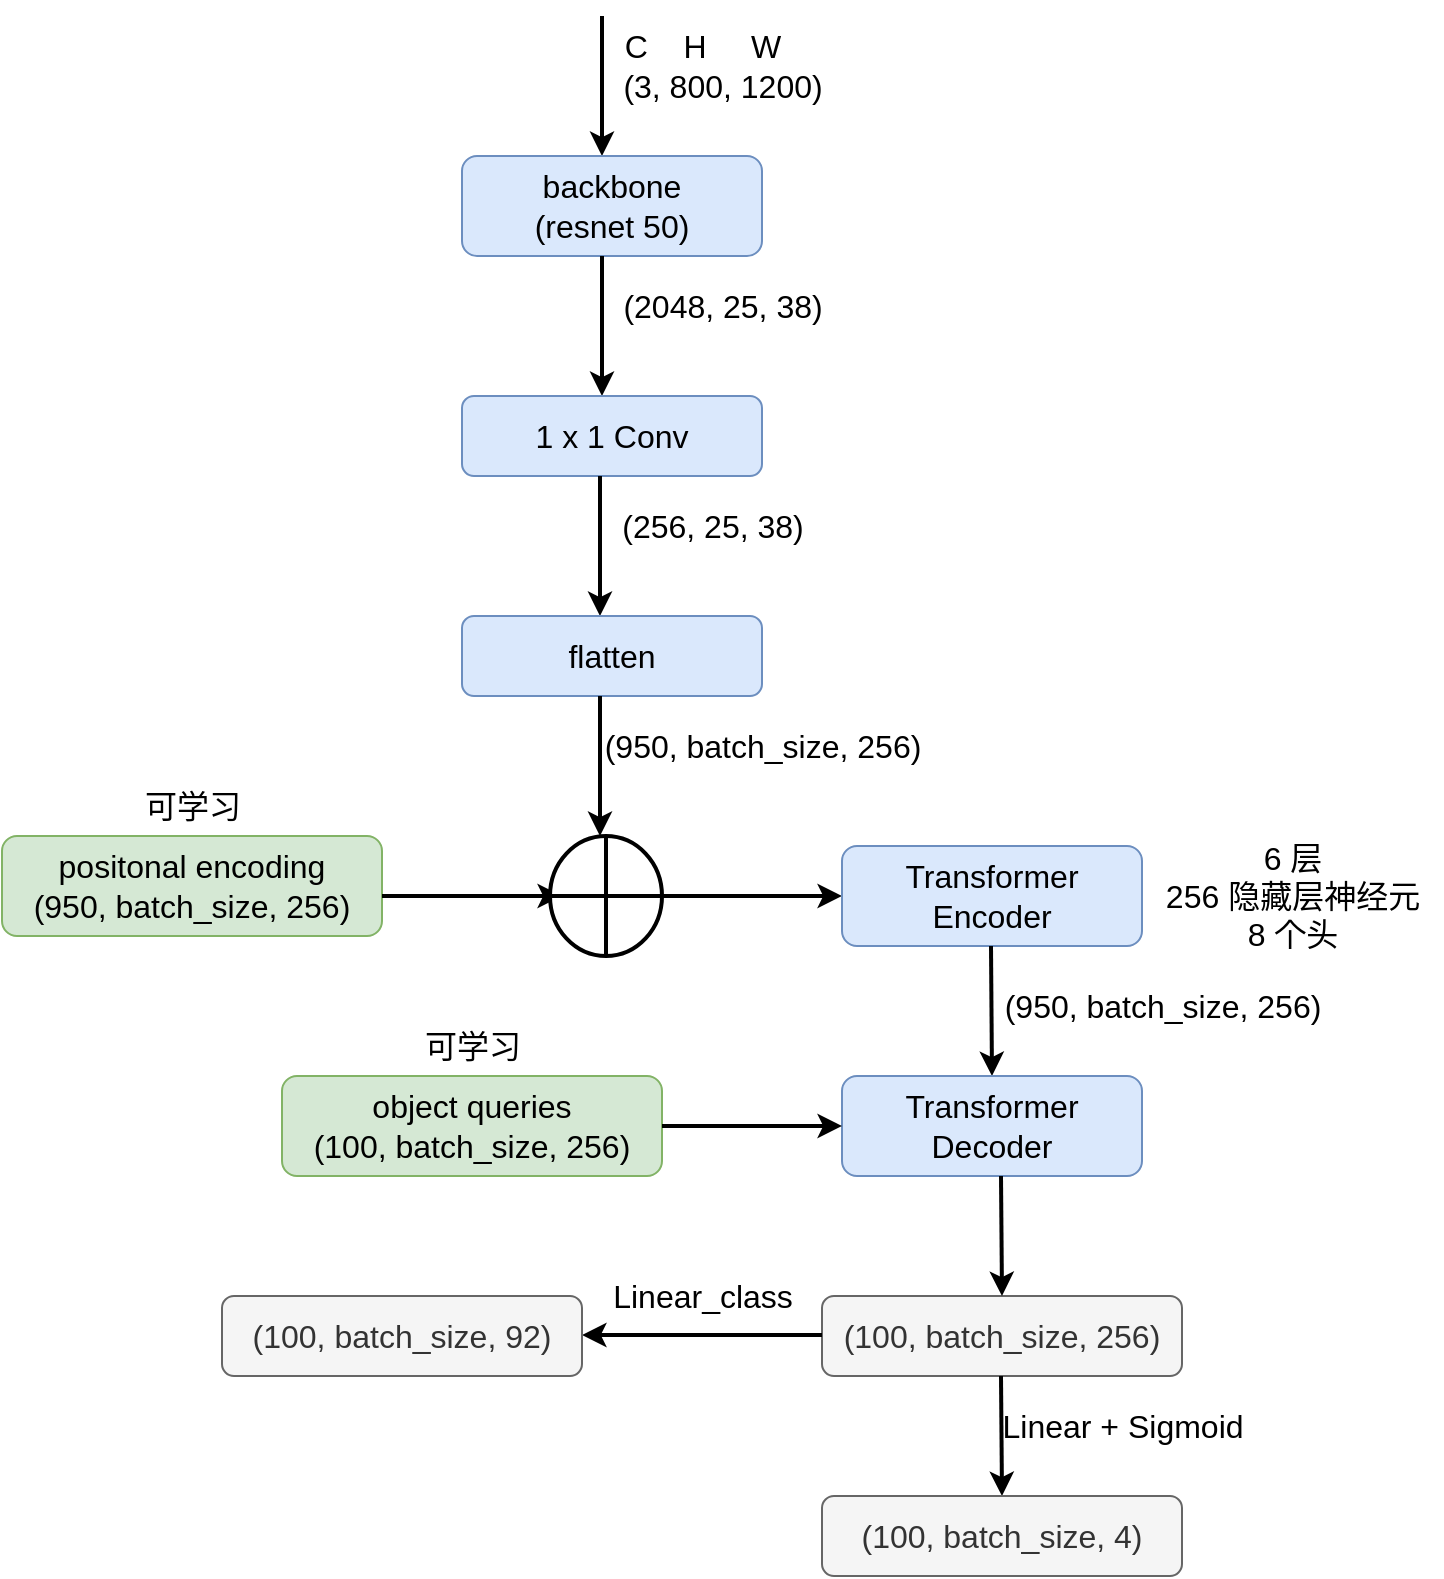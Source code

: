 <mxfile>
    <diagram id="PdcmLedXOWaY0h0VFAPA" name="第 1 页">
        <mxGraphModel dx="785" dy="607" grid="1" gridSize="10" guides="1" tooltips="1" connect="1" arrows="1" fold="1" page="1" pageScale="1" pageWidth="827" pageHeight="1169" math="0" shadow="0">
            <root>
                <mxCell id="0"/>
                <mxCell id="1" parent="0"/>
                <mxCell id="2" value="" style="endArrow=classic;html=1;strokeWidth=2;" edge="1" parent="1">
                    <mxGeometry width="50" height="50" relative="1" as="geometry">
                        <mxPoint x="400" y="40" as="sourcePoint"/>
                        <mxPoint x="400" y="110" as="targetPoint"/>
                    </mxGeometry>
                </mxCell>
                <mxCell id="3" value="&lt;font style=&quot;font-size: 16px;&quot;&gt;(3, 800, 1200)&lt;/font&gt;" style="text;html=1;align=center;verticalAlign=middle;resizable=0;points=[];autosize=1;strokeColor=none;fillColor=none;" vertex="1" parent="1">
                    <mxGeometry x="400" y="60" width="120" height="30" as="geometry"/>
                </mxCell>
                <mxCell id="4" value="C&amp;nbsp; &amp;nbsp; H&amp;nbsp; &amp;nbsp; &amp;nbsp;W" style="text;html=1;align=center;verticalAlign=middle;resizable=0;points=[];autosize=1;strokeColor=none;fillColor=none;fontSize=16;" vertex="1" parent="1">
                    <mxGeometry x="400" y="40" width="100" height="30" as="geometry"/>
                </mxCell>
                <mxCell id="5" value="backbone&lt;br&gt;(resnet 50)" style="rounded=1;whiteSpace=wrap;html=1;fontSize=16;fillColor=#dae8fc;strokeColor=#6c8ebf;" vertex="1" parent="1">
                    <mxGeometry x="330" y="110" width="150" height="50" as="geometry"/>
                </mxCell>
                <mxCell id="6" value="" style="endArrow=classic;html=1;strokeWidth=2;fontSize=16;" edge="1" parent="1">
                    <mxGeometry width="50" height="50" relative="1" as="geometry">
                        <mxPoint x="400" y="160" as="sourcePoint"/>
                        <mxPoint x="400" y="230" as="targetPoint"/>
                    </mxGeometry>
                </mxCell>
                <mxCell id="7" value="&lt;font style=&quot;font-size: 16px;&quot;&gt;(2048, 25, 38)&lt;/font&gt;" style="text;html=1;align=center;verticalAlign=middle;resizable=0;points=[];autosize=1;strokeColor=none;fillColor=none;" vertex="1" parent="1">
                    <mxGeometry x="400" y="170" width="120" height="30" as="geometry"/>
                </mxCell>
                <mxCell id="8" value="1 x 1 Conv" style="rounded=1;whiteSpace=wrap;html=1;fontSize=16;fillColor=#dae8fc;strokeColor=#6c8ebf;" vertex="1" parent="1">
                    <mxGeometry x="330" y="230" width="150" height="40" as="geometry"/>
                </mxCell>
                <mxCell id="9" value="" style="endArrow=classic;html=1;strokeWidth=2;fontSize=16;" edge="1" parent="1">
                    <mxGeometry width="50" height="50" relative="1" as="geometry">
                        <mxPoint x="399" y="270" as="sourcePoint"/>
                        <mxPoint x="399" y="340" as="targetPoint"/>
                    </mxGeometry>
                </mxCell>
                <mxCell id="10" value="&lt;font style=&quot;font-size: 16px;&quot;&gt;(256, 25, 38)&lt;/font&gt;" style="text;html=1;align=center;verticalAlign=middle;resizable=0;points=[];autosize=1;strokeColor=none;fillColor=none;" vertex="1" parent="1">
                    <mxGeometry x="400" y="280" width="110" height="30" as="geometry"/>
                </mxCell>
                <mxCell id="11" value="flatten" style="rounded=1;whiteSpace=wrap;html=1;fontSize=16;fillColor=#dae8fc;strokeColor=#6c8ebf;" vertex="1" parent="1">
                    <mxGeometry x="330" y="340" width="150" height="40" as="geometry"/>
                </mxCell>
                <mxCell id="12" value="" style="endArrow=classic;html=1;strokeWidth=2;fontSize=16;" edge="1" parent="1">
                    <mxGeometry width="50" height="50" relative="1" as="geometry">
                        <mxPoint x="399" y="380" as="sourcePoint"/>
                        <mxPoint x="399" y="450" as="targetPoint"/>
                    </mxGeometry>
                </mxCell>
                <mxCell id="13" value="&lt;font style=&quot;font-size: 16px;&quot;&gt;(950, batch_size, 256)&lt;/font&gt;" style="text;html=1;align=center;verticalAlign=middle;resizable=0;points=[];autosize=1;strokeColor=none;fillColor=none;" vertex="1" parent="1">
                    <mxGeometry x="390" y="390" width="180" height="30" as="geometry"/>
                </mxCell>
                <mxCell id="14" value="positonal encoding&lt;br&gt;(950, batch_size, 256)" style="rounded=1;whiteSpace=wrap;html=1;fontSize=16;fillColor=#d5e8d4;strokeColor=#82b366;" vertex="1" parent="1">
                    <mxGeometry x="100" y="450" width="190" height="50" as="geometry"/>
                </mxCell>
                <mxCell id="15" value="可学习" style="text;html=1;align=center;verticalAlign=middle;resizable=0;points=[];autosize=1;strokeColor=none;fillColor=none;fontSize=16;" vertex="1" parent="1">
                    <mxGeometry x="160" y="420" width="70" height="30" as="geometry"/>
                </mxCell>
                <mxCell id="16" value="" style="endArrow=classic;html=1;strokeWidth=2;fontSize=16;" edge="1" parent="1">
                    <mxGeometry width="50" height="50" relative="1" as="geometry">
                        <mxPoint x="290" y="480" as="sourcePoint"/>
                        <mxPoint x="380" y="480" as="targetPoint"/>
                    </mxGeometry>
                </mxCell>
                <mxCell id="17" value="" style="shape=orEllipse;perimeter=ellipsePerimeter;whiteSpace=wrap;html=1;backgroundOutline=1;fontSize=16;strokeWidth=2;" vertex="1" parent="1">
                    <mxGeometry x="374" y="450" width="56" height="60" as="geometry"/>
                </mxCell>
                <mxCell id="18" value="" style="endArrow=classic;html=1;strokeWidth=2;fontSize=16;" edge="1" parent="1">
                    <mxGeometry width="50" height="50" relative="1" as="geometry">
                        <mxPoint x="430" y="480" as="sourcePoint"/>
                        <mxPoint x="520" y="480" as="targetPoint"/>
                    </mxGeometry>
                </mxCell>
                <mxCell id="19" value="Transformer&lt;br&gt;Encoder" style="rounded=1;whiteSpace=wrap;html=1;fontSize=16;fillColor=#dae8fc;strokeColor=#6c8ebf;" vertex="1" parent="1">
                    <mxGeometry x="520" y="455" width="150" height="50" as="geometry"/>
                </mxCell>
                <mxCell id="20" value="6 层&lt;br&gt;256 隐藏层神经元&lt;br&gt;8 个头" style="text;html=1;align=center;verticalAlign=middle;resizable=0;points=[];autosize=1;strokeColor=none;fillColor=none;fontSize=16;" vertex="1" parent="1">
                    <mxGeometry x="670" y="445" width="150" height="70" as="geometry"/>
                </mxCell>
                <mxCell id="21" value="" style="endArrow=classic;html=1;strokeWidth=2;fontSize=16;" edge="1" parent="1">
                    <mxGeometry width="50" height="50" relative="1" as="geometry">
                        <mxPoint x="594.5" y="505" as="sourcePoint"/>
                        <mxPoint x="595" y="570" as="targetPoint"/>
                    </mxGeometry>
                </mxCell>
                <mxCell id="22" value="Transformer&lt;br&gt;Decoder" style="rounded=1;whiteSpace=wrap;html=1;fontSize=16;fillColor=#dae8fc;strokeColor=#6c8ebf;" vertex="1" parent="1">
                    <mxGeometry x="520" y="570" width="150" height="50" as="geometry"/>
                </mxCell>
                <mxCell id="23" value="&lt;font style=&quot;font-size: 16px;&quot;&gt;(950, batch_size, 256)&lt;/font&gt;" style="text;html=1;align=center;verticalAlign=middle;resizable=0;points=[];autosize=1;strokeColor=none;fillColor=none;" vertex="1" parent="1">
                    <mxGeometry x="590" y="520" width="180" height="30" as="geometry"/>
                </mxCell>
                <mxCell id="24" value="object queries&lt;br&gt;(100, batch_size, 256)" style="rounded=1;whiteSpace=wrap;html=1;fontSize=16;fillColor=#d5e8d4;strokeColor=#82b366;" vertex="1" parent="1">
                    <mxGeometry x="240" y="570" width="190" height="50" as="geometry"/>
                </mxCell>
                <mxCell id="25" value="可学习" style="text;html=1;align=center;verticalAlign=middle;resizable=0;points=[];autosize=1;strokeColor=none;fillColor=none;fontSize=16;" vertex="1" parent="1">
                    <mxGeometry x="300" y="540" width="70" height="30" as="geometry"/>
                </mxCell>
                <mxCell id="26" value="" style="endArrow=classic;html=1;strokeWidth=2;fontSize=16;entryX=0;entryY=0.5;entryDx=0;entryDy=0;exitX=1;exitY=0.5;exitDx=0;exitDy=0;" edge="1" parent="1" source="24" target="22">
                    <mxGeometry width="50" height="50" relative="1" as="geometry">
                        <mxPoint x="440" y="600" as="sourcePoint"/>
                        <mxPoint x="500" y="600" as="targetPoint"/>
                    </mxGeometry>
                </mxCell>
                <mxCell id="28" value="(100, batch_size, 256)" style="rounded=1;whiteSpace=wrap;html=1;fontSize=16;fillColor=#f5f5f5;strokeColor=#666666;fontColor=#333333;" vertex="1" parent="1">
                    <mxGeometry x="510" y="680" width="180" height="40" as="geometry"/>
                </mxCell>
                <mxCell id="29" value="" style="endArrow=classic;html=1;strokeWidth=2;fontSize=16;" edge="1" parent="1">
                    <mxGeometry width="50" height="50" relative="1" as="geometry">
                        <mxPoint x="599.5" y="620" as="sourcePoint"/>
                        <mxPoint x="600" y="680" as="targetPoint"/>
                    </mxGeometry>
                </mxCell>
                <mxCell id="30" value="" style="endArrow=classic;html=1;strokeWidth=2;fontSize=16;" edge="1" parent="1">
                    <mxGeometry width="50" height="50" relative="1" as="geometry">
                        <mxPoint x="510" y="699.5" as="sourcePoint"/>
                        <mxPoint x="390" y="699.5" as="targetPoint"/>
                    </mxGeometry>
                </mxCell>
                <mxCell id="31" value="Linear_class" style="text;html=1;align=center;verticalAlign=middle;resizable=0;points=[];autosize=1;strokeColor=none;fillColor=none;fontSize=16;" vertex="1" parent="1">
                    <mxGeometry x="395" y="665" width="110" height="30" as="geometry"/>
                </mxCell>
                <mxCell id="32" value="(100, batch_size, 92)" style="rounded=1;whiteSpace=wrap;html=1;fontSize=16;fillColor=#f5f5f5;strokeColor=#666666;fontColor=#333333;" vertex="1" parent="1">
                    <mxGeometry x="210" y="680" width="180" height="40" as="geometry"/>
                </mxCell>
                <mxCell id="33" value="" style="endArrow=classic;html=1;strokeWidth=2;fontSize=16;" edge="1" parent="1">
                    <mxGeometry width="50" height="50" relative="1" as="geometry">
                        <mxPoint x="599.5" y="720" as="sourcePoint"/>
                        <mxPoint x="600" y="780" as="targetPoint"/>
                    </mxGeometry>
                </mxCell>
                <mxCell id="34" value="Linear + Sigmoid" style="text;html=1;align=center;verticalAlign=middle;resizable=0;points=[];autosize=1;strokeColor=none;fillColor=none;fontSize=16;" vertex="1" parent="1">
                    <mxGeometry x="590" y="730" width="140" height="30" as="geometry"/>
                </mxCell>
                <mxCell id="35" value="(100, batch_size, 4)" style="rounded=1;whiteSpace=wrap;html=1;fontSize=16;fillColor=#f5f5f5;strokeColor=#666666;fontColor=#333333;" vertex="1" parent="1">
                    <mxGeometry x="510" y="780" width="180" height="40" as="geometry"/>
                </mxCell>
            </root>
        </mxGraphModel>
    </diagram>
</mxfile>